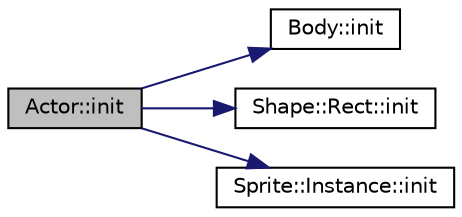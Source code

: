 digraph "Actor::init"
{
  edge [fontname="Helvetica",fontsize="10",labelfontname="Helvetica",labelfontsize="10"];
  node [fontname="Helvetica",fontsize="10",shape=record];
  rankdir="LR";
  Node24 [label="Actor::init",height=0.2,width=0.4,color="black", fillcolor="grey75", style="filled", fontcolor="black"];
  Node24 -> Node25 [color="midnightblue",fontsize="10",style="solid",fontname="Helvetica"];
  Node25 [label="Body::init",height=0.2,width=0.4,color="black", fillcolor="white", style="filled",URL="$namespace_body.html#a2d62ef72580eb5883ebaee936b1105c7"];
  Node24 -> Node26 [color="midnightblue",fontsize="10",style="solid",fontname="Helvetica"];
  Node26 [label="Shape::Rect::init",height=0.2,width=0.4,color="black", fillcolor="white", style="filled",URL="$namespace_shape_1_1_rect.html#a2afc04d1f1a291cb1a08b1b1770dc116"];
  Node24 -> Node27 [color="midnightblue",fontsize="10",style="solid",fontname="Helvetica"];
  Node27 [label="Sprite::Instance::init",height=0.2,width=0.4,color="black", fillcolor="white", style="filled",URL="$namespace_sprite_1_1_instance.html#a866f75508ce3d8410854e7e12d16a270"];
}
